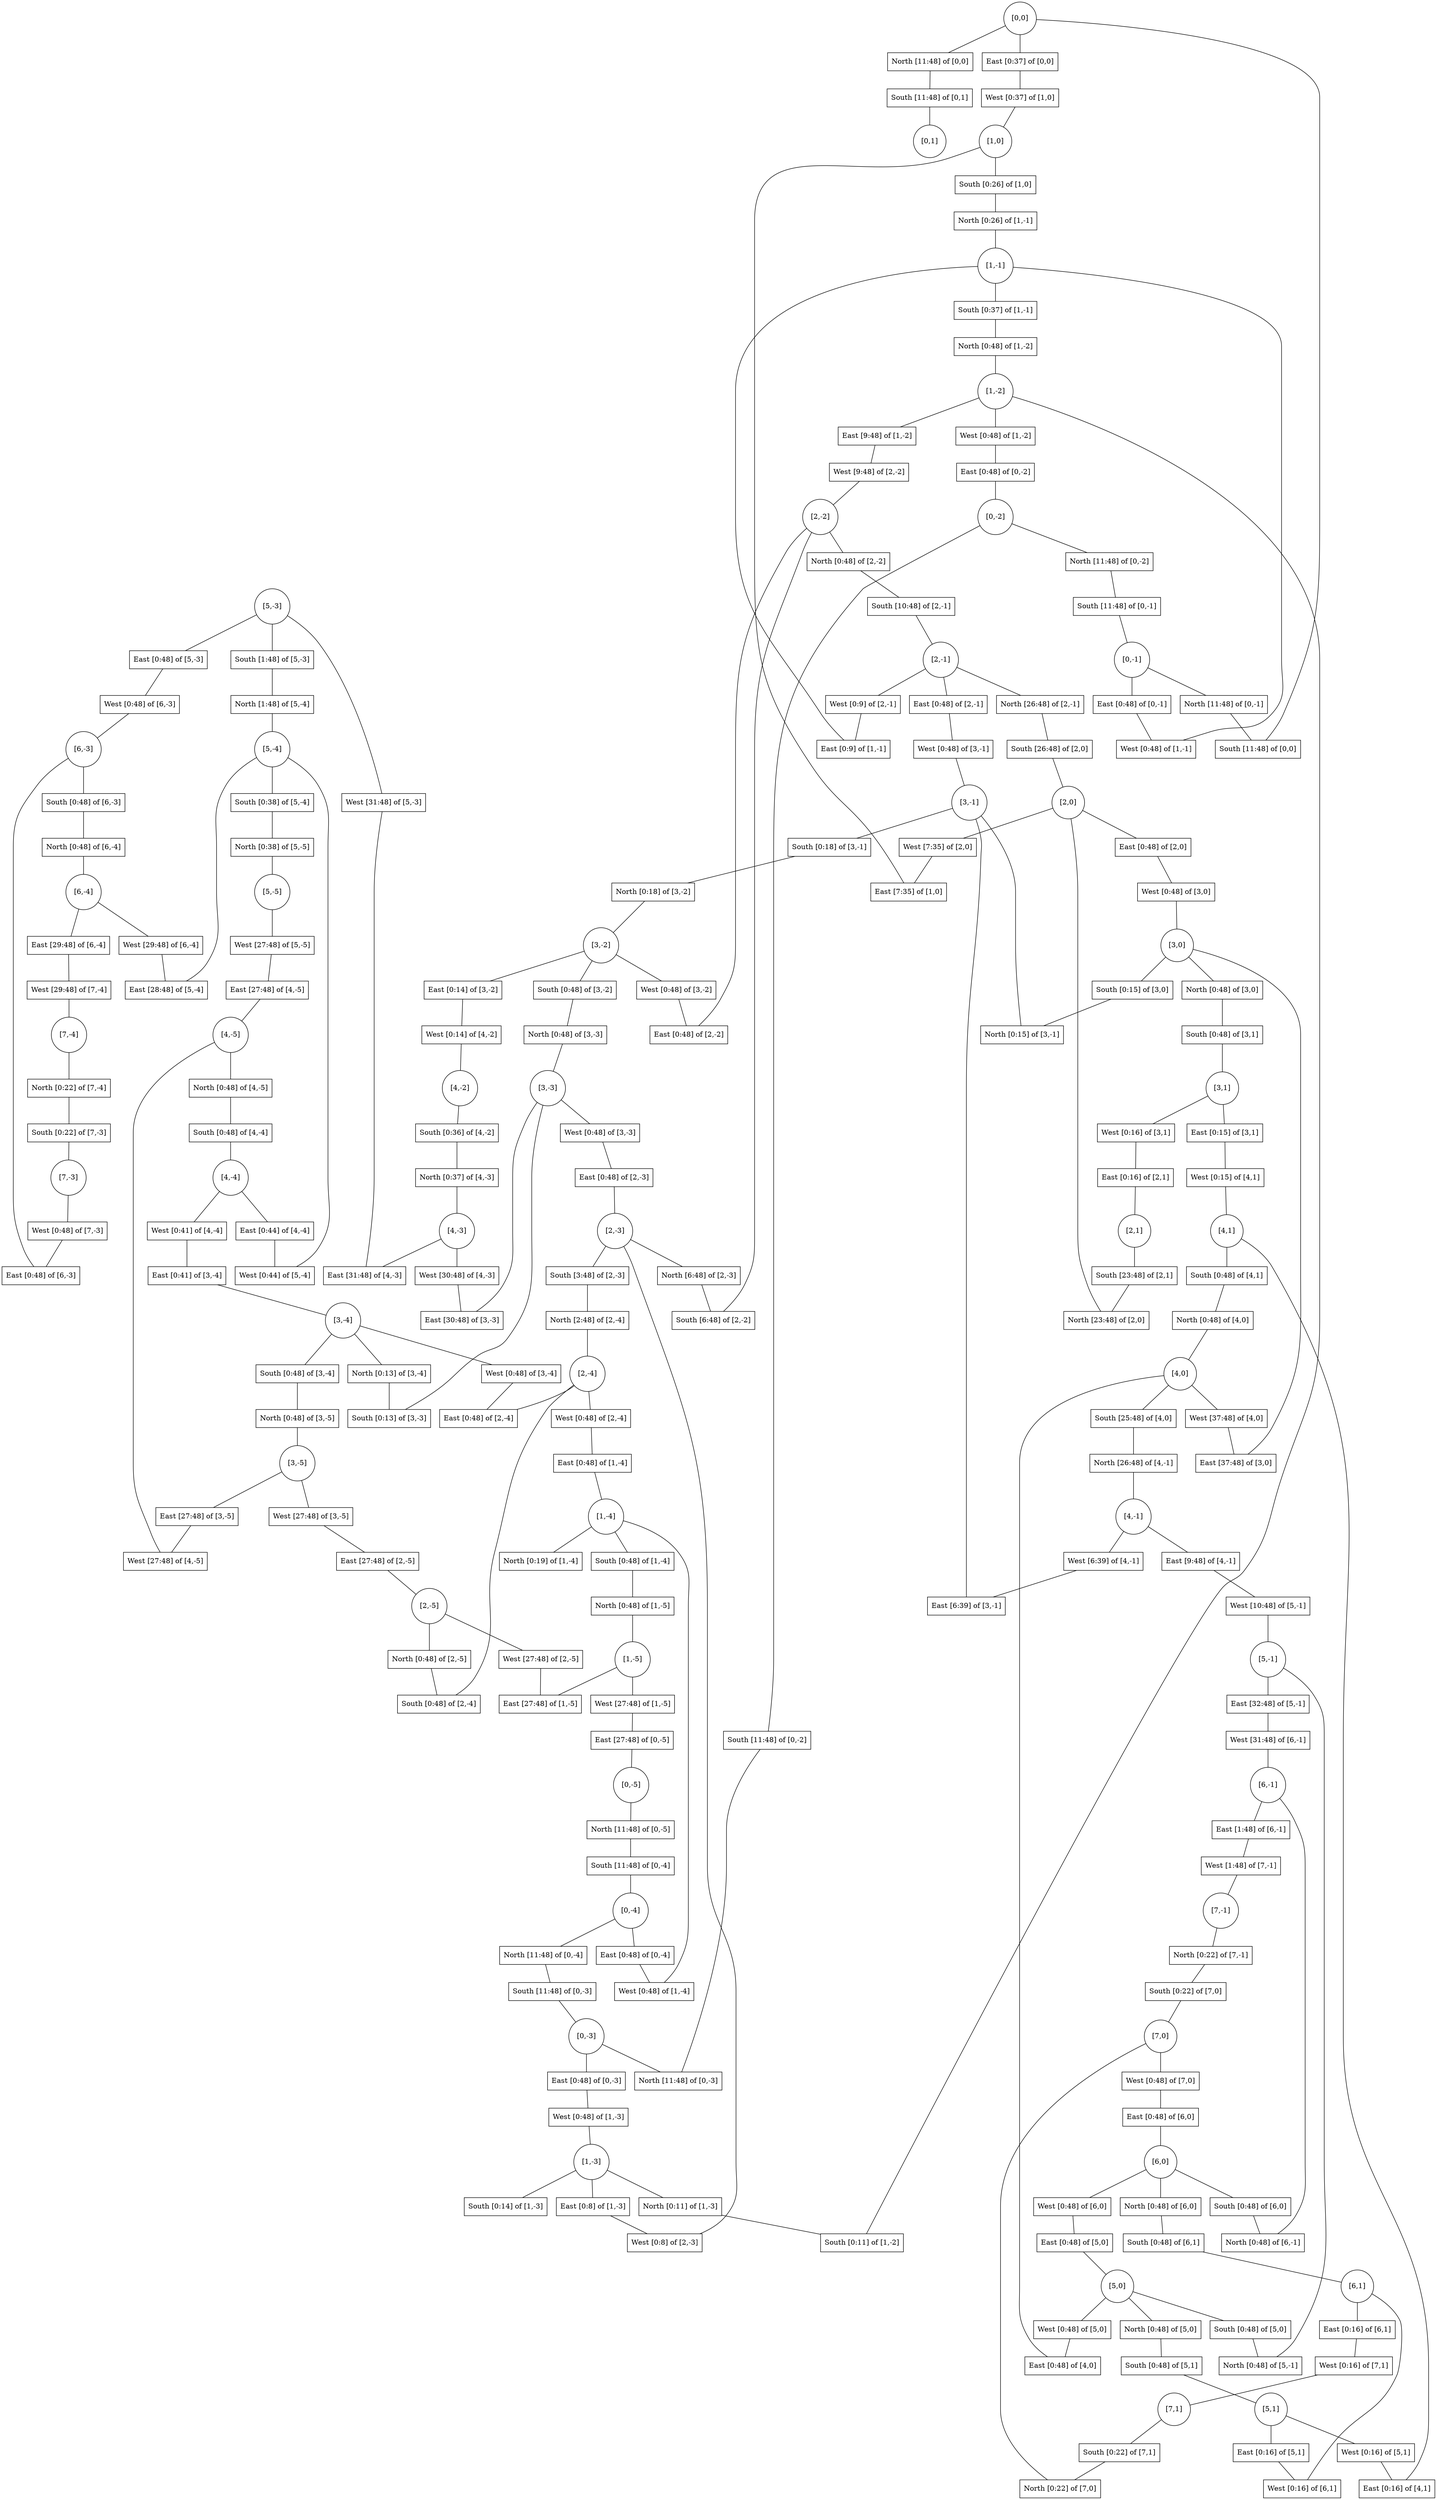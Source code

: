 graph G {
	node [shape="circle"]
	0[label="[0,0]"]
	1[label="North [11:48] of [0,0]",shape="box"]
	2[label="East [0:37] of [0,0]",shape="box"]
	3[label="South [11:48] of [0,0]",shape="box"]
	4[label="South [11:48] of [0,1]",shape="box"]
	5[label="[0,1]"]
	6[label="East [7:35] of [1,0]",shape="box"]
	7[label="South [0:26] of [1,0]",shape="box"]
	8[label="West [0:37] of [1,0]",shape="box"]
	9[label="[1,0]"]
	10[label="North [0:26] of [1,-1]",shape="box"]
	11[label="South [0:37] of [1,-1]",shape="box"]
	12[label="West [0:48] of [1,-1]",shape="box"]
	13[label="[1,-1]"]
	14[label="East [0:9] of [1,-1]",shape="box"]
	15[label="North [0:48] of [1,-2]",shape="box"]
	16[label="East [9:48] of [1,-2]",shape="box"]
	17[label="South [0:11] of [1,-2]",shape="box"]
	18[label="West [0:48] of [1,-2]",shape="box"]
	19[label="[1,-2]"]
	20[label="North [0:48] of [2,-2]",shape="box"]
	21[label="East [0:48] of [2,-2]",shape="box"]
	22[label="South [6:48] of [2,-2]",shape="box"]
	23[label="West [9:48] of [2,-2]",shape="box"]
	24[label="[2,-2]"]
	25[label="North [26:48] of [2,-1]",shape="box"]
	26[label="East [0:48] of [2,-1]",shape="box"]
	27[label="South [10:48] of [2,-1]",shape="box"]
	28[label="West [0:9] of [2,-1]",shape="box"]
	29[label="[2,-1]"]
	30[label="North [0:15] of [3,-1]",shape="box"]
	31[label="East [6:39] of [3,-1]",shape="box"]
	32[label="South [0:18] of [3,-1]",shape="box"]
	33[label="West [0:48] of [3,-1]",shape="box"]
	34[label="[3,-1]"]
	35[label="North [0:18] of [3,-2]",shape="box"]
	36[label="South [0:48] of [3,-2]",shape="box"]
	37[label="West [0:48] of [3,-2]",shape="box"]
	38[label="[3,-2]"]
	39[label="East [0:14] of [3,-2]",shape="box"]
	40[label="North [0:48] of [3,-3]",shape="box"]
	41[label="East [30:48] of [3,-3]",shape="box"]
	42[label="South [0:13] of [3,-3]",shape="box"]
	43[label="West [0:48] of [3,-3]",shape="box"]
	44[label="[3,-3]"]
	45[label="North [6:48] of [2,-3]",shape="box"]
	46[label="East [0:48] of [2,-3]",shape="box"]
	47[label="South [3:48] of [2,-3]",shape="box"]
	48[label="West [0:8] of [2,-3]",shape="box"]
	49[label="[2,-3]"]
	50[label="North [2:48] of [2,-4]",shape="box"]
	51[label="East [0:48] of [2,-4]",shape="box"]
	52[label="South [0:48] of [2,-4]",shape="box"]
	53[label="West [0:48] of [2,-4]",shape="box"]
	54[label="[2,-4]"]
	55[label="North [0:19] of [1,-4]",shape="box"]
	56[label="East [0:48] of [1,-4]",shape="box"]
	57[label="South [0:48] of [1,-4]",shape="box"]
	58[label="West [0:48] of [1,-4]",shape="box"]
	59[label="[1,-4]"]
	60[label="North [0:48] of [1,-5]",shape="box"]
	61[label="East [27:48] of [1,-5]",shape="box"]
	62[label="West [27:48] of [1,-5]",shape="box"]
	63[label="[1,-5]"]
	64[label="North [11:48] of [0,-5]",shape="box"]
	65[label="East [27:48] of [0,-5]",shape="box"]
	66[label="[0,-5]"]
	67[label="North [11:48] of [0,-4]",shape="box"]
	68[label="East [0:48] of [0,-4]",shape="box"]
	69[label="South [11:48] of [0,-4]",shape="box"]
	70[label="[0,-4]"]
	71[label="North [11:48] of [0,-3]",shape="box"]
	72[label="East [0:48] of [0,-3]",shape="box"]
	73[label="South [11:48] of [0,-3]",shape="box"]
	74[label="[0,-3]"]
	75[label="North [0:11] of [1,-3]",shape="box"]
	76[label="East [0:8] of [1,-3]",shape="box"]
	77[label="South [0:14] of [1,-3]",shape="box"]
	78[label="West [0:48] of [1,-3]",shape="box"]
	79[label="[1,-3]"]
	80[label="North [11:48] of [0,-2]",shape="box"]
	81[label="East [0:48] of [0,-2]",shape="box"]
	82[label="South [11:48] of [0,-2]",shape="box"]
	83[label="[0,-2]"]
	84[label="North [11:48] of [0,-1]",shape="box"]
	85[label="East [0:48] of [0,-1]",shape="box"]
	86[label="South [11:48] of [0,-1]",shape="box"]
	87[label="[0,-1]"]
	88[label="South [0:36] of [4,-2]",shape="box"]
	89[label="West [0:14] of [4,-2]",shape="box"]
	90[label="[4,-2]"]
	91[label="North [0:37] of [4,-3]",shape="box"]
	92[label="East [31:48] of [4,-3]",shape="box"]
	93[label="West [30:48] of [4,-3]",shape="box"]
	94[label="[4,-3]"]
	95[label="East [0:48] of [5,-3]",shape="box"]
	96[label="South [1:48] of [5,-3]",shape="box"]
	97[label="West [31:48] of [5,-3]",shape="box"]
	98[label="[5,-3]"]
	99[label="North [1:48] of [5,-4]",shape="box"]
	100[label="East [28:48] of [5,-4]",shape="box"]
	101[label="South [0:38] of [5,-4]",shape="box"]
	102[label="West [0:44] of [5,-4]",shape="box"]
	103[label="[5,-4]"]
	104[label="North [0:38] of [5,-5]",shape="box"]
	105[label="West [27:48] of [5,-5]",shape="box"]
	106[label="[5,-5]"]
	107[label="North [0:48] of [4,-5]",shape="box"]
	108[label="East [27:48] of [4,-5]",shape="box"]
	109[label="West [27:48] of [4,-5]",shape="box"]
	110[label="[4,-5]"]
	111[label="East [0:44] of [4,-4]",shape="box"]
	112[label="South [0:48] of [4,-4]",shape="box"]
	113[label="West [0:41] of [4,-4]",shape="box"]
	114[label="[4,-4]"]
	115[label="North [0:13] of [3,-4]",shape="box"]
	116[label="East [0:41] of [3,-4]",shape="box"]
	117[label="South [0:48] of [3,-4]",shape="box"]
	118[label="West [0:48] of [3,-4]",shape="box"]
	119[label="[3,-4]"]
	120[label="North [0:48] of [3,-5]",shape="box"]
	121[label="East [27:48] of [3,-5]",shape="box"]
	122[label="West [27:48] of [3,-5]",shape="box"]
	123[label="[3,-5]"]
	124[label="North [0:48] of [2,-5]",shape="box"]
	125[label="East [27:48] of [2,-5]",shape="box"]
	126[label="West [27:48] of [2,-5]",shape="box"]
	127[label="[2,-5]"]
	128[label="North [23:48] of [2,0]",shape="box"]
	129[label="East [0:48] of [2,0]",shape="box"]
	130[label="South [26:48] of [2,0]",shape="box"]
	131[label="West [7:35] of [2,0]",shape="box"]
	132[label="[2,0]"]
	133[label="North [0:48] of [3,0]",shape="box"]
	134[label="South [0:15] of [3,0]",shape="box"]
	135[label="West [0:48] of [3,0]",shape="box"]
	136[label="[3,0]"]
	137[label="East [37:48] of [3,0]",shape="box"]
	138[label="East [0:15] of [3,1]",shape="box"]
	139[label="South [0:48] of [3,1]",shape="box"]
	140[label="West [0:16] of [3,1]",shape="box"]
	141[label="[3,1]"]
	142[label="East [0:16] of [4,1]",shape="box"]
	143[label="South [0:48] of [4,1]",shape="box"]
	144[label="West [0:15] of [4,1]",shape="box"]
	145[label="[4,1]"]
	146[label="North [0:48] of [4,0]",shape="box"]
	147[label="East [0:48] of [4,0]",shape="box"]
	148[label="South [25:48] of [4,0]",shape="box"]
	149[label="West [37:48] of [4,0]",shape="box"]
	150[label="[4,0]"]
	151[label="North [26:48] of [4,-1]",shape="box"]
	152[label="East [9:48] of [4,-1]",shape="box"]
	153[label="West [6:39] of [4,-1]",shape="box"]
	154[label="[4,-1]"]
	155[label="North [0:48] of [5,-1]",shape="box"]
	156[label="East [32:48] of [5,-1]",shape="box"]
	157[label="West [10:48] of [5,-1]",shape="box"]
	158[label="[5,-1]"]
	159[label="North [0:48] of [6,-1]",shape="box"]
	160[label="East [1:48] of [6,-1]",shape="box"]
	161[label="West [31:48] of [6,-1]",shape="box"]
	162[label="[6,-1]"]
	163[label="North [0:22] of [7,-1]",shape="box"]
	164[label="West [1:48] of [7,-1]",shape="box"]
	165[label="[7,-1]"]
	166[label="North [0:22] of [7,0]",shape="box"]
	167[label="South [0:22] of [7,0]",shape="box"]
	168[label="West [0:48] of [7,0]",shape="box"]
	169[label="[7,0]"]
	170[label="North [0:48] of [6,0]",shape="box"]
	171[label="East [0:48] of [6,0]",shape="box"]
	172[label="South [0:48] of [6,0]",shape="box"]
	173[label="West [0:48] of [6,0]",shape="box"]
	174[label="[6,0]"]
	175[label="East [0:16] of [6,1]",shape="box"]
	176[label="South [0:48] of [6,1]",shape="box"]
	177[label="West [0:16] of [6,1]",shape="box"]
	178[label="[6,1]"]
	179[label="South [0:22] of [7,1]",shape="box"]
	180[label="West [0:16] of [7,1]",shape="box"]
	181[label="[7,1]"]
	182[label="North [0:48] of [5,0]",shape="box"]
	183[label="East [0:48] of [5,0]",shape="box"]
	184[label="South [0:48] of [5,0]",shape="box"]
	185[label="West [0:48] of [5,0]",shape="box"]
	186[label="[5,0]"]
	187[label="East [0:16] of [5,1]",shape="box"]
	188[label="South [0:48] of [5,1]",shape="box"]
	189[label="West [0:16] of [5,1]",shape="box"]
	190[label="[5,1]"]
	191[label="East [0:16] of [2,1]",shape="box"]
	192[label="South [23:48] of [2,1]",shape="box"]
	193[label="[2,1]"]
	194[label="East [0:48] of [6,-3]",shape="box"]
	195[label="South [0:48] of [6,-3]",shape="box"]
	196[label="West [0:48] of [6,-3]",shape="box"]
	197[label="[6,-3]"]
	198[label="North [0:48] of [6,-4]",shape="box"]
	199[label="East [29:48] of [6,-4]",shape="box"]
	200[label="West [29:48] of [6,-4]",shape="box"]
	201[label="[6,-4]"]
	202[label="North [0:22] of [7,-4]",shape="box"]
	203[label="West [29:48] of [7,-4]",shape="box"]
	204[label="[7,-4]"]
	205[label="South [0:22] of [7,-3]",shape="box"]
	206[label="West [0:48] of [7,-3]",shape="box"]
	207[label="[7,-3]"]
	0 -- 1
	0 -- 2
	0 -- 3
	1 -- 4
	4 -- 5
	2 -- 8
	8 -- 9
	9 -- 6
	9 -- 7
	7 -- 10
	10 -- 13
	13 -- 11
	13 -- 12
	11 -- 15
	15 -- 19
	19 -- 16
	19 -- 17
	19 -- 18
	13 -- 14
	16 -- 23
	23 -- 24
	24 -- 20
	24 -- 21
	24 -- 22
	20 -- 27
	27 -- 29
	29 -- 25
	29 -- 26
	29 -- 28
	28 -- 14
	26 -- 33
	33 -- 34
	34 -- 30
	34 -- 31
	34 -- 32
	32 -- 35
	35 -- 38
	38 -- 36
	38 -- 37
	37 -- 21
	38 -- 39
	36 -- 40
	40 -- 44
	44 -- 41
	44 -- 42
	44 -- 43
	43 -- 46
	46 -- 49
	49 -- 45
	45 -- 22
	49 -- 47
	49 -- 48
	47 -- 50
	50 -- 54
	54 -- 51
	54 -- 52
	54 -- 53
	53 -- 56
	56 -- 59
	59 -- 55
	59 -- 57
	59 -- 58
	57 -- 60
	60 -- 63
	63 -- 61
	63 -- 62
	62 -- 65
	65 -- 66
	66 -- 64
	64 -- 69
	69 -- 70
	70 -- 67
	70 -- 68
	68 -- 58
	67 -- 73
	73 -- 74
	74 -- 71
	74 -- 72
	72 -- 78
	78 -- 79
	79 -- 75
	75 -- 17
	79 -- 76
	76 -- 48
	79 -- 77
	18 -- 81
	81 -- 83
	83 -- 80
	83 -- 82
	82 -- 71
	80 -- 86
	86 -- 87
	87 -- 84
	84 -- 3
	87 -- 85
	85 -- 12
	39 -- 89
	89 -- 90
	90 -- 88
	88 -- 91
	91 -- 94
	94 -- 92
	94 -- 93
	93 -- 41
	98 -- 95
	98 -- 96
	98 -- 97
	97 -- 92
	96 -- 99
	99 -- 103
	103 -- 100
	103 -- 101
	103 -- 102
	101 -- 104
	104 -- 106
	106 -- 105
	105 -- 108
	108 -- 110
	110 -- 107
	110 -- 109
	107 -- 112
	112 -- 114
	114 -- 111
	111 -- 102
	114 -- 113
	113 -- 116
	116 -- 119
	119 -- 115
	115 -- 42
	119 -- 117
	119 -- 118
	118 -- 51
	117 -- 120
	120 -- 123
	123 -- 121
	121 -- 109
	123 -- 122
	122 -- 125
	125 -- 127
	127 -- 124
	124 -- 52
	127 -- 126
	126 -- 61
	25 -- 130
	130 -- 132
	132 -- 128
	132 -- 129
	132 -- 131
	131 -- 6
	129 -- 135
	135 -- 136
	136 -- 133
	136 -- 134
	134 -- 30
	136 -- 137
	133 -- 139
	139 -- 141
	141 -- 138
	141 -- 140
	138 -- 144
	144 -- 145
	145 -- 142
	145 -- 143
	143 -- 146
	146 -- 150
	150 -- 147
	150 -- 148
	150 -- 149
	149 -- 137
	148 -- 151
	151 -- 154
	154 -- 152
	154 -- 153
	153 -- 31
	152 -- 157
	157 -- 158
	158 -- 155
	158 -- 156
	156 -- 161
	161 -- 162
	162 -- 159
	162 -- 160
	160 -- 164
	164 -- 165
	165 -- 163
	163 -- 167
	167 -- 169
	169 -- 166
	169 -- 168
	168 -- 171
	171 -- 174
	174 -- 170
	174 -- 172
	172 -- 159
	174 -- 173
	170 -- 176
	176 -- 178
	178 -- 175
	178 -- 177
	175 -- 180
	180 -- 181
	181 -- 179
	179 -- 166
	173 -- 183
	183 -- 186
	186 -- 182
	186 -- 184
	184 -- 155
	186 -- 185
	185 -- 147
	182 -- 188
	188 -- 190
	190 -- 187
	187 -- 177
	190 -- 189
	189 -- 142
	140 -- 191
	191 -- 193
	193 -- 192
	192 -- 128
	95 -- 196
	196 -- 197
	197 -- 194
	197 -- 195
	195 -- 198
	198 -- 201
	201 -- 199
	201 -- 200
	200 -- 100
	199 -- 203
	203 -- 204
	204 -- 202
	202 -- 205
	205 -- 207
	207 -- 206
	206 -- 194
}
